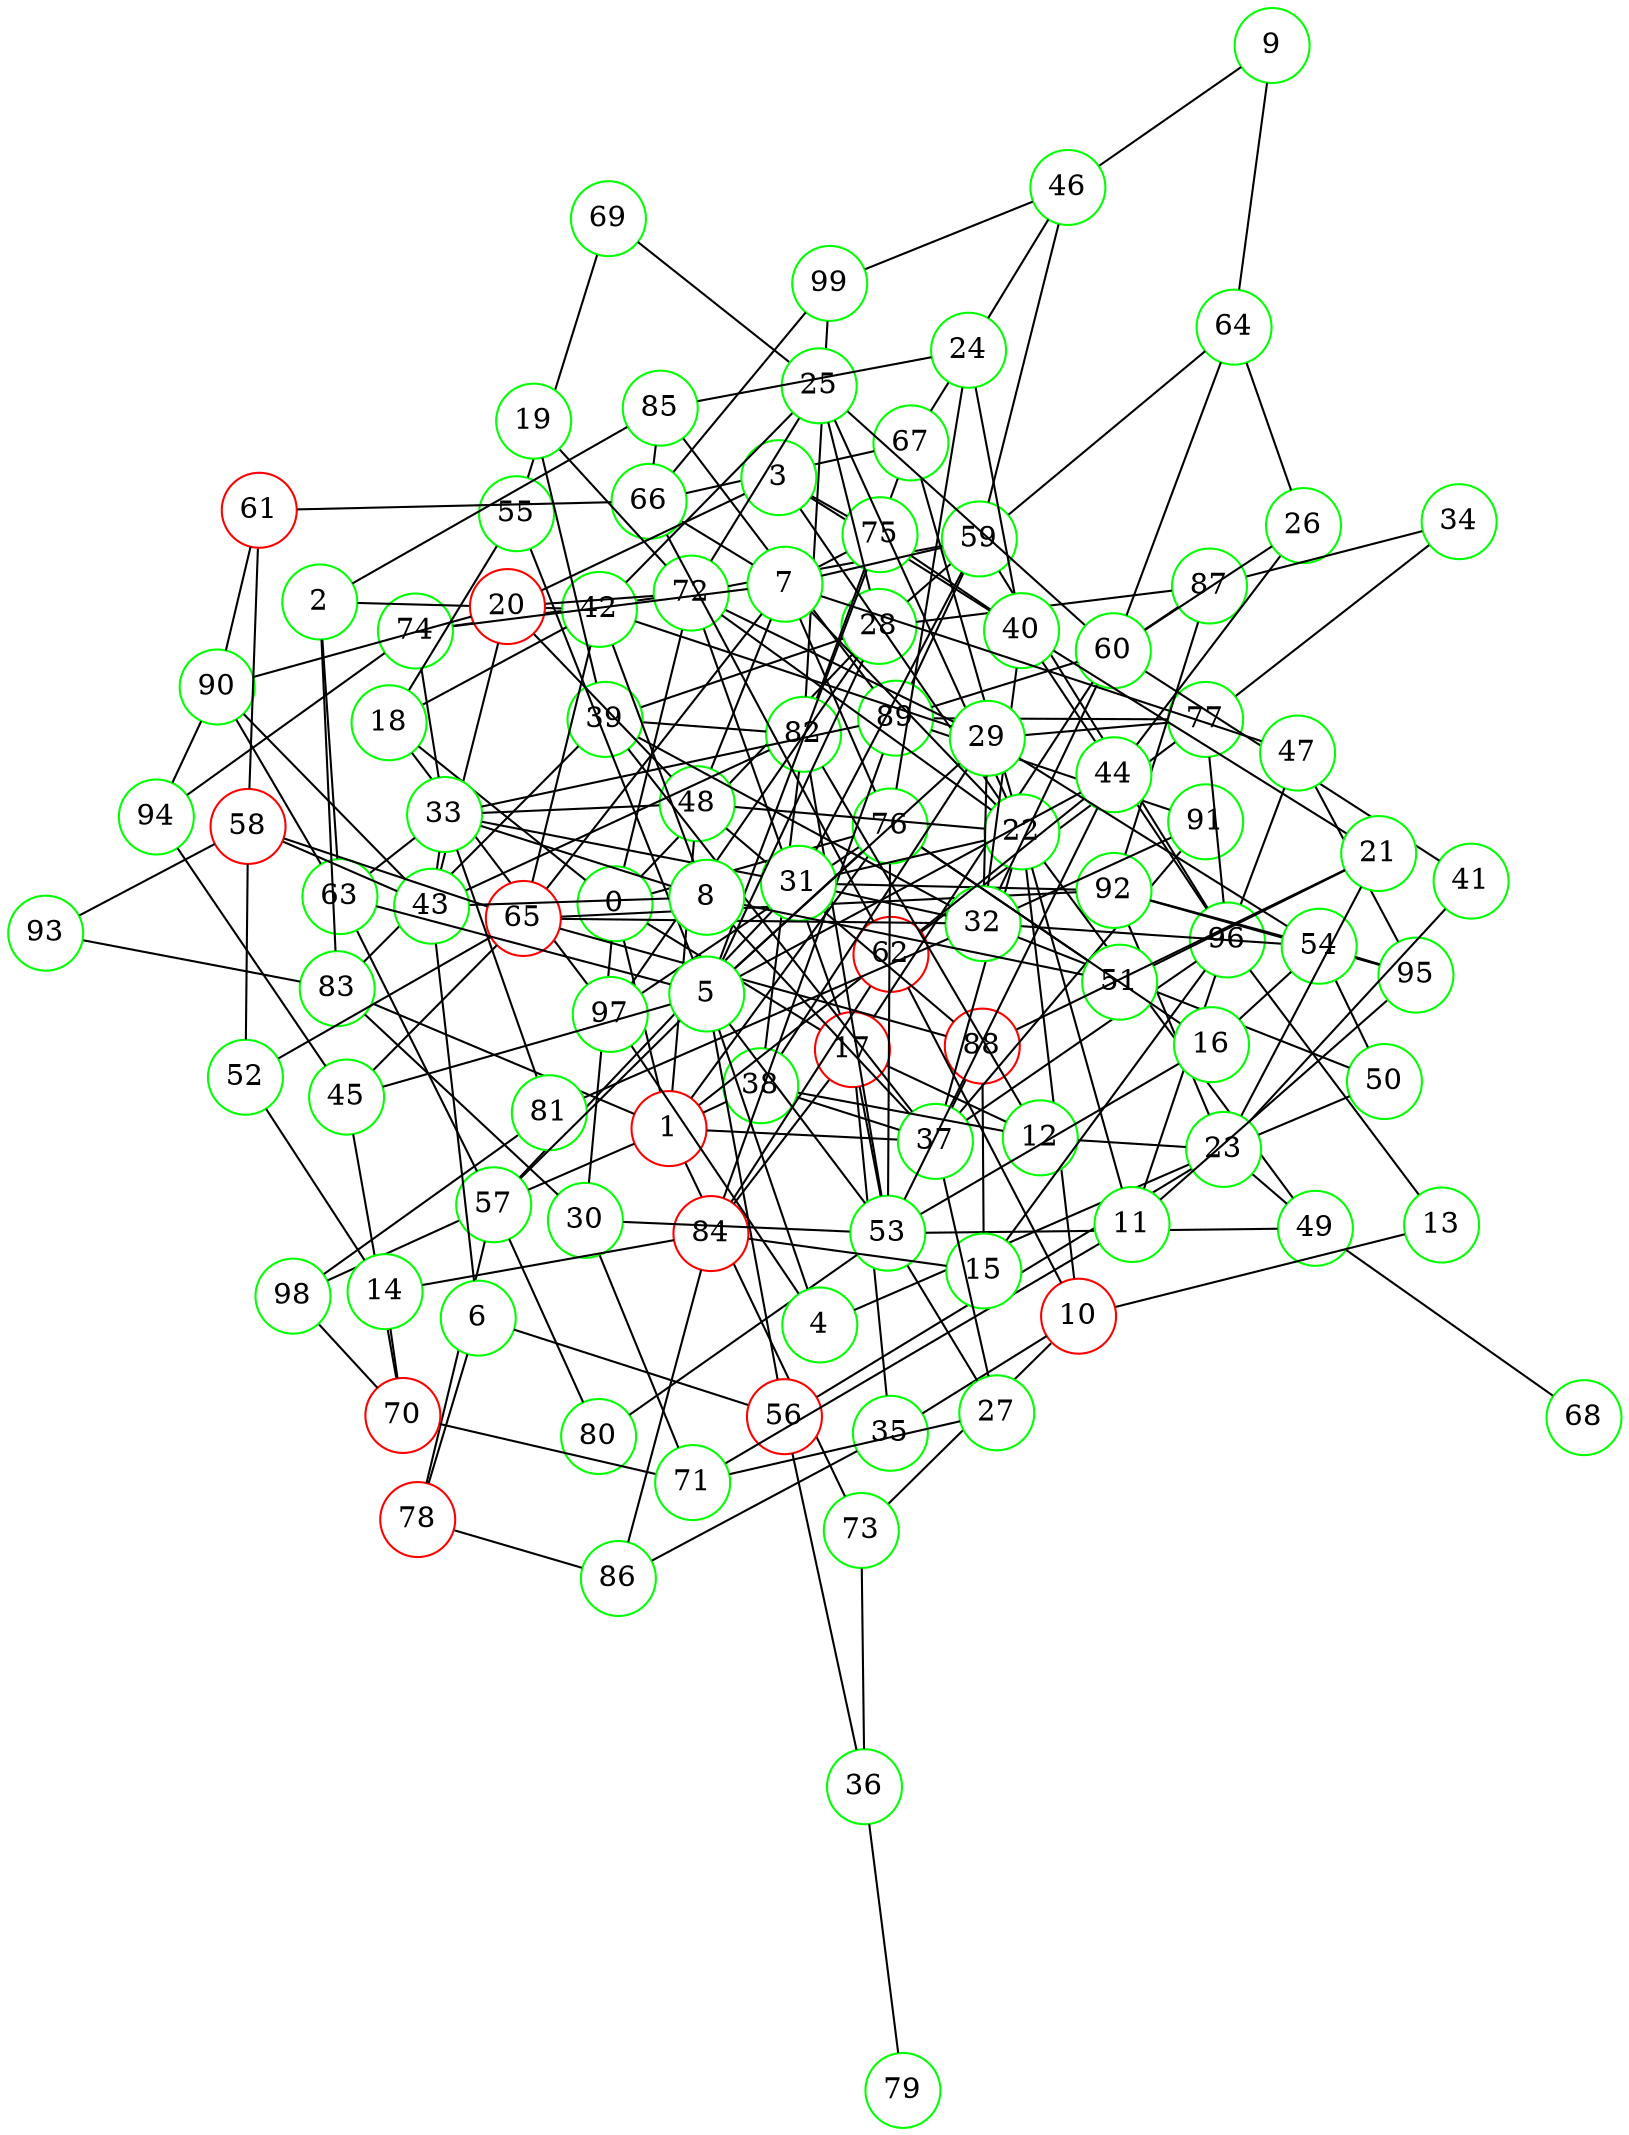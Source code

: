 graph {
graph ["layout"="fdp"]
node ["style"="filled","fillcolor"="white","fixedsize"="true","shape"="circle"]
"0" ["color"="green"]
"1" ["color"="red"]
"48" ["color"="green"]
"88" ["color"="red"]
"83" ["color"="green"]
"93" ["color"="green"]
"37" ["color"="green"]
"96" ["color"="green"]
"38" ["color"="green"]
"82" ["color"="green"]
"99" ["color"="green"]
"39" ["color"="green"]
"91" ["color"="green"]
"57" ["color"="green"]
"80" ["color"="green"]
"98" ["color"="green"]
"78" ["color"="red"]
"86" ["color"="green"]
"63" ["color"="green"]
"90" ["color"="green"]
"94" ["color"="green"]
"73" ["color"="green"]
"76" ["color"="green"]
"97" ["color"="green"]
"62" ["color"="red"]
"66" ["color"="green"]
"67" ["color"="green"]
"85" ["color"="green"]
"89" ["color"="green"]
"84" ["color"="red"]
"77" ["color"="green"]
"17" ["color"="red"]
"35" ["color"="green"]
"53" ["color"="green"]
"72" ["color"="green"]
"74" ["color"="green"]
"60" ["color"="green"]
"64" ["color"="green"]
"87" ["color"="green"]
"92" ["color"="green"]
"95" ["color"="green"]
"18" ["color"="green"]
"55" ["color"="green"]
"69" ["color"="green"]
"42" ["color"="green"]
"65" ["color"="red"]
"28" ["color"="green"]
"59" ["color"="green"]
"30" ["color"="green"]
"71" ["color"="green"]
"2" ["color"="green"]
"3" ["color"="green"]
"20" ["color"="red"]
"43" ["color"="green"]
"58" ["color"="red"]
"61" ["color"="red"]
"22" ["color"="green"]
"49" ["color"="green"]
"68" ["color"="green"]
"25" ["color"="green"]
"31" ["color"="green"]
"32" ["color"="green"]
"81" ["color"="green"]
"50" ["color"="green"]
"54" ["color"="green"]
"40" ["color"="green"]
"75" ["color"="green"]
"33" ["color"="green"]
"4" ["color"="green"]
"5" ["color"="green"]
"56" ["color"="red"]
"44" ["color"="green"]
"29" ["color"="green"]
"45" ["color"="green"]
"70" ["color"="red"]
"23" ["color"="green"]
"41" ["color"="green"]
"6" ["color"="green"]
"7" ["color"="green"]
"47" ["color"="green"]
"8" ["color"="green"]
"51" ["color"="green"]
"9" ["color"="green"]
"46" ["color"="green"]
"10" ["color"="red"]
"13" ["color"="green"]
"11" ["color"="green"]
"12" ["color"="green"]
"14" ["color"="green"]
"52" ["color"="green"]
"15" ["color"="green"]
"16" ["color"="green"]
"19" ["color"="green"]
"21" ["color"="green"]
"24" ["color"="green"]
"26" ["color"="green"]
"27" ["color"="green"]
"34" ["color"="green"]
"36" ["color"="green"]
"79" ["color"="green"]
"0" -- "1"
"0" -- "17"
"0" -- "18"
"0" -- "72"
"0" -- "28"
"0" -- "76"
"0" -- "30"
"1" -- "48"
"1" -- "83"
"1" -- "37"
"1" -- "38"
"1" -- "57"
"1" -- "73"
"1" -- "76"
"1" -- "62"
"48" -- "88"
"83" -- "93"
"37" -- "96"
"37" -- "38"
"37" -- "39"
"37" -- "88"
"37" -- "91"
"38" -- "82"
"82" -- "99"
"39" -- "82"
"39" -- "83"
"57" -- "80"
"57" -- "98"
"57" -- "78"
"57" -- "63"
"78" -- "86"
"63" -- "90"
"90" -- "94"
"76" -- "97"
"62" -- "66"
"62" -- "84"
"62" -- "77"
"66" -- "67"
"66" -- "99"
"66" -- "85"
"67" -- "82"
"85" -- "89"
"89" -- "91"
"84" -- "86"
"84" -- "89"
"77" -- "96"
"77" -- "89"
"17" -- "35"
"17" -- "84"
"17" -- "53"
"17" -- "72"
"17" -- "60"
"35" -- "86"
"53" -- "80"
"53" -- "82"
"53" -- "76"
"72" -- "74"
"74" -- "94"
"60" -- "64"
"60" -- "87"
"60" -- "89"
"87" -- "92"
"92" -- "95"
"18" -- "97"
"18" -- "55"
"18" -- "42"
"55" -- "69"
"42" -- "65"
"65" -- "88"
"65" -- "92"
"28" -- "97"
"28" -- "39"
"28" -- "87"
"28" -- "59"
"59" -- "64"
"59" -- "96"
"59" -- "72"
"59" -- "89"
"30" -- "83"
"30" -- "53"
"30" -- "71"
"2" -- "83"
"2" -- "85"
"2" -- "42"
"2" -- "63"
"3" -- "20"
"3" -- "22"
"3" -- "40"
"3" -- "75"
"20" -- "48"
"20" -- "72"
"20" -- "90"
"20" -- "43"
"43" -- "82"
"43" -- "58"
"43" -- "90"
"58" -- "65"
"58" -- "61"
"58" -- "93"
"61" -- "66"
"61" -- "90"
"22" -- "48"
"22" -- "49"
"22" -- "67"
"22" -- "37"
"22" -- "72"
"22" -- "25"
"22" -- "31"
"49" -- "68"
"49" -- "53"
"25" -- "69"
"25" -- "72"
"25" -- "42"
"25" -- "28"
"25" -- "60"
"31" -- "32"
"31" -- "33"
"31" -- "57"
"31" -- "59"
"31" -- "92"
"32" -- "65"
"32" -- "81"
"32" -- "50"
"32" -- "54"
"32" -- "39"
"32" -- "40"
"32" -- "91"
"32" -- "60"
"81" -- "98"
"50" -- "54"
"54" -- "92"
"54" -- "95"
"40" -- "96"
"40" -- "75"
"33" -- "48"
"33" -- "81"
"33" -- "89"
"33" -- "74"
"33" -- "43"
"33" -- "63"
"4" -- "97"
"4" -- "5"
"4" -- "23"
"5" -- "53"
"5" -- "55"
"5" -- "56"
"5" -- "57"
"5" -- "75"
"5" -- "28"
"5" -- "44"
"5" -- "76"
"5" -- "29"
"5" -- "45"
"5" -- "63"
"44" -- "53"
"44" -- "62"
"29" -- "32"
"29" -- "38"
"29" -- "54"
"29" -- "72"
"29" -- "42"
"29" -- "77"
"45" -- "65"
"45" -- "70"
"45" -- "94"
"70" -- "98"
"70" -- "71"
"23" -- "49"
"23" -- "50"
"23" -- "56"
"23" -- "41"
"23" -- "92"
"41" -- "60"
"6" -- "56"
"6" -- "43"
"6" -- "78"
"7" -- "48"
"7" -- "65"
"7" -- "66"
"7" -- "22"
"7" -- "74"
"7" -- "59"
"7" -- "75"
"7" -- "76"
"7" -- "47"
"47" -- "96"
"47" -- "95"
"8" -- "33"
"8" -- "51"
"8" -- "37"
"8" -- "42"
"8" -- "43"
"51" -- "76"
"9" -- "64"
"9" -- "46"
"46" -- "99"
"46" -- "59"
"10" -- "35"
"10" -- "22"
"10" -- "73"
"10" -- "13"
"10" -- "62"
"13" -- "96"
"11" -- "96"
"11" -- "22"
"11" -- "71"
"11" -- "95"
"12" -- "17"
"12" -- "82"
"12" -- "38"
"12" -- "23"
"14" -- "52"
"14" -- "84"
"14" -- "70"
"52" -- "65"
"52" -- "58"
"15" -- "96"
"15" -- "84"
"15" -- "88"
"16" -- "53"
"16" -- "54"
"16" -- "76"
"19" -- "39"
"19" -- "72"
"21" -- "51"
"21" -- "23"
"21" -- "40"
"21" -- "88"
"24" -- "67"
"24" -- "85"
"24" -- "40"
"24" -- "76"
"24" -- "46"
"26" -- "64"
"26" -- "44"
"26" -- "60"
"27" -- "37"
"27" -- "53"
"27" -- "71"
"34" -- "87"
"34" -- "77"
"36" -- "56"
"36" -- "73"
"36" -- "79"
}